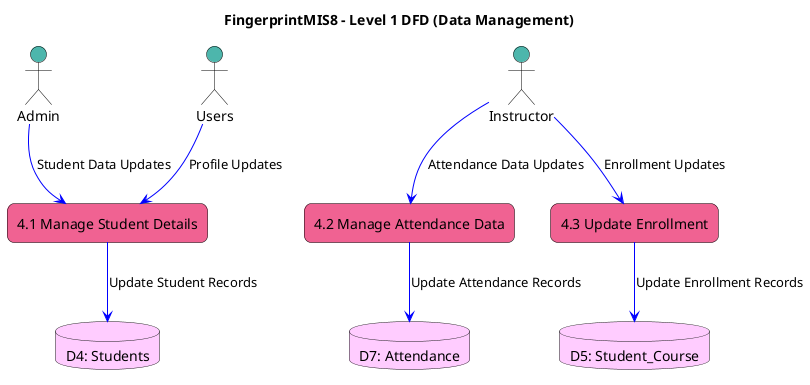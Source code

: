 @startuml
title FingerprintMIS8 - Level 1 DFD (Data Management)

skinparam rectangle {
  BackgroundColor #f06292
  BorderColor black
  RoundCorner 15
  FontColor black
}

skinparam actor {
  BackgroundColor #4db6ac
  BorderColor black
  FontColor black
}

actor "Admin" as Admin #4db6ac
actor "Instructor" as Instructor #4db6ac
actor "Users" as Users #4db6ac

rectangle "4.1 Manage Student Details" as ManageStudents #f06292
rectangle "4.2 Manage Attendance Data" as ManageAttendanceData #f06292
rectangle "4.3 Update Enrollment" as UpdateEnrollment #f06292

database "D4: Students" as D4 #ffccff
database "D5: Student_Course" as D5 #ffccff
database "D7: Attendance" as D7 #ffccff

Admin -[#0000FF]-> ManageStudents : Student Data Updates
ManageStudents -[#0000FF]-> D4 : Update Student Records

Instructor -[#0000FF]-> ManageAttendanceData : Attendance Data Updates
ManageAttendanceData -[#0000FF]-> D7 : Update Attendance Records

Instructor -[#0000FF]-> UpdateEnrollment : Enrollment Updates
UpdateEnrollment -[#0000FF]-> D5 : Update Enrollment Records

Users -[#0000FF]-> ManageStudents : Profile Updates

@enduml
